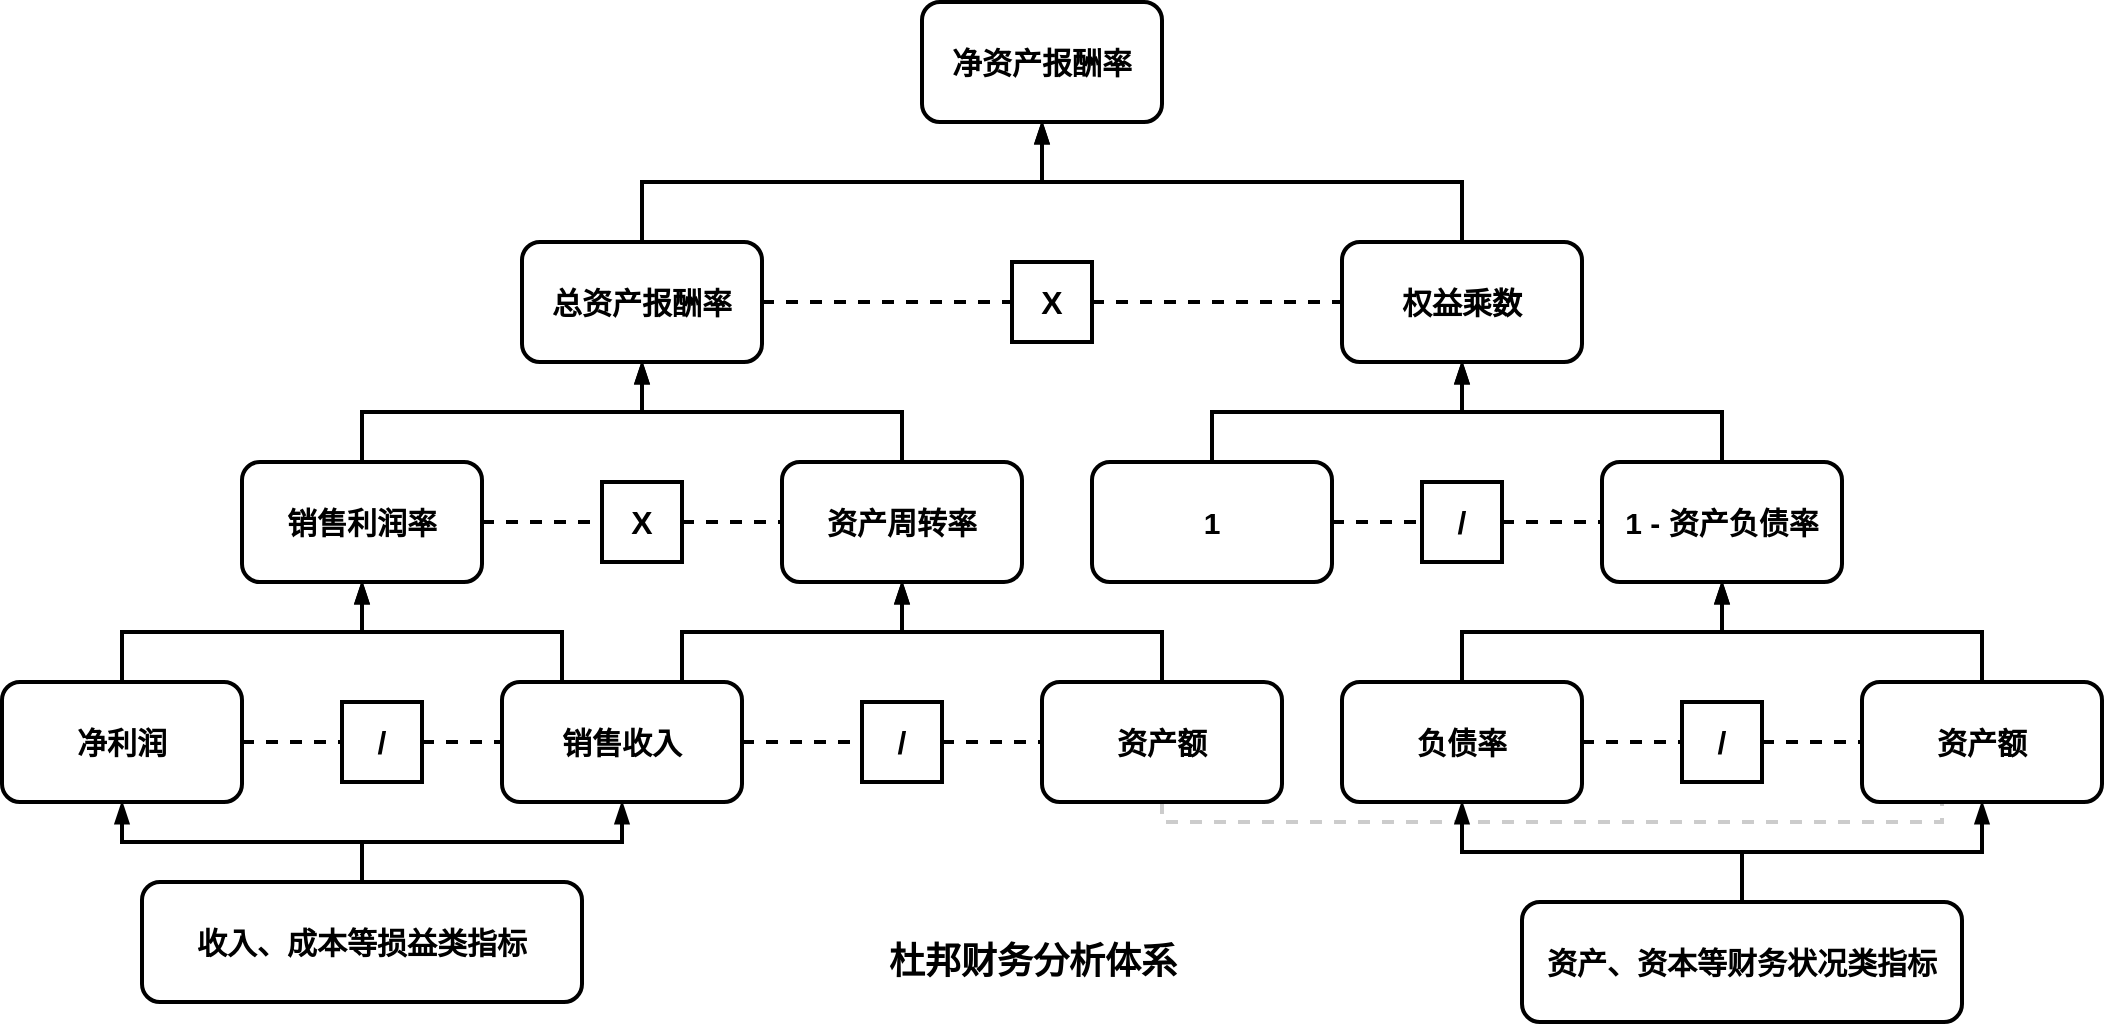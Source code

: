 <mxfile version="21.4.0" type="device" pages="3">
  <diagram name="杜邦财务分析体系" id="mj52IiLVOxz-MjF93ZEG">
    <mxGraphModel dx="1972" dy="780" grid="1" gridSize="10" guides="1" tooltips="1" connect="1" arrows="1" fold="1" page="1" pageScale="1" pageWidth="850" pageHeight="1100" math="0" shadow="0">
      <root>
        <mxCell id="0" />
        <mxCell id="1" parent="0" />
        <mxCell id="EvpF8usPYAz4LzR587mq-37" style="edgeStyle=orthogonalEdgeStyle;shape=connector;rounded=0;orthogonalLoop=1;jettySize=auto;html=1;exitX=0.5;exitY=1;exitDx=0;exitDy=0;entryX=0.5;entryY=1;entryDx=0;entryDy=0;labelBackgroundColor=default;strokeColor=#CCCCCC;strokeWidth=2;fontFamily=Helvetica;fontSize=11;fontColor=default;endArrow=none;endFill=0;dashed=1;" edge="1" parent="1" source="EvpF8usPYAz4LzR587mq-25" target="EvpF8usPYAz4LzR587mq-9">
          <mxGeometry relative="1" as="geometry">
            <Array as="points">
              <mxPoint x="460" y="490" />
              <mxPoint x="850" y="490" />
              <mxPoint x="850" y="480" />
            </Array>
          </mxGeometry>
        </mxCell>
        <mxCell id="EvpF8usPYAz4LzR587mq-2" value="净资产报酬率" style="rounded=1;whiteSpace=wrap;html=1;fontStyle=1;strokeWidth=2;fontSize=15;" vertex="1" parent="1">
          <mxGeometry x="340" y="80" width="120" height="60" as="geometry" />
        </mxCell>
        <mxCell id="EvpF8usPYAz4LzR587mq-13" style="edgeStyle=orthogonalEdgeStyle;shape=connector;rounded=0;orthogonalLoop=1;jettySize=auto;html=1;exitX=0.5;exitY=0;exitDx=0;exitDy=0;entryX=0.5;entryY=1;entryDx=0;entryDy=0;labelBackgroundColor=default;strokeColor=default;strokeWidth=2;fontFamily=Helvetica;fontSize=11;fontColor=default;endArrow=blockThin;endFill=1;" edge="1" parent="1" source="EvpF8usPYAz4LzR587mq-3" target="EvpF8usPYAz4LzR587mq-2">
          <mxGeometry relative="1" as="geometry" />
        </mxCell>
        <mxCell id="EvpF8usPYAz4LzR587mq-57" style="edgeStyle=orthogonalEdgeStyle;shape=connector;rounded=0;orthogonalLoop=1;jettySize=auto;html=1;exitX=1;exitY=0.5;exitDx=0;exitDy=0;entryX=0;entryY=0.5;entryDx=0;entryDy=0;dashed=1;labelBackgroundColor=default;strokeColor=default;strokeWidth=2;fontFamily=Helvetica;fontSize=11;fontColor=default;endArrow=none;endFill=0;" edge="1" parent="1" source="EvpF8usPYAz4LzR587mq-3" target="EvpF8usPYAz4LzR587mq-41">
          <mxGeometry relative="1" as="geometry" />
        </mxCell>
        <mxCell id="EvpF8usPYAz4LzR587mq-3" value="总资产报酬率" style="rounded=1;whiteSpace=wrap;html=1;fontStyle=1;strokeWidth=2;fontSize=15;" vertex="1" parent="1">
          <mxGeometry x="140" y="200" width="120" height="60" as="geometry" />
        </mxCell>
        <mxCell id="EvpF8usPYAz4LzR587mq-16" style="edgeStyle=orthogonalEdgeStyle;shape=connector;rounded=0;orthogonalLoop=1;jettySize=auto;html=1;exitX=0.5;exitY=0;exitDx=0;exitDy=0;entryX=0.5;entryY=1;entryDx=0;entryDy=0;labelBackgroundColor=default;strokeColor=default;strokeWidth=2;fontFamily=Helvetica;fontSize=11;fontColor=default;endArrow=blockThin;endFill=1;" edge="1" parent="1" source="EvpF8usPYAz4LzR587mq-4" target="EvpF8usPYAz4LzR587mq-3">
          <mxGeometry relative="1" as="geometry" />
        </mxCell>
        <mxCell id="EvpF8usPYAz4LzR587mq-55" style="edgeStyle=orthogonalEdgeStyle;shape=connector;rounded=0;orthogonalLoop=1;jettySize=auto;html=1;exitX=1;exitY=0.5;exitDx=0;exitDy=0;entryX=0;entryY=0.5;entryDx=0;entryDy=0;dashed=1;labelBackgroundColor=default;strokeColor=default;strokeWidth=2;fontFamily=Helvetica;fontSize=11;fontColor=default;endArrow=none;endFill=0;" edge="1" parent="1" source="EvpF8usPYAz4LzR587mq-4" target="EvpF8usPYAz4LzR587mq-42">
          <mxGeometry relative="1" as="geometry" />
        </mxCell>
        <mxCell id="EvpF8usPYAz4LzR587mq-4" value="销售利润率" style="rounded=1;whiteSpace=wrap;html=1;fontStyle=1;strokeWidth=2;fontSize=15;" vertex="1" parent="1">
          <mxGeometry y="310" width="120" height="60" as="geometry" />
        </mxCell>
        <mxCell id="EvpF8usPYAz4LzR587mq-17" style="edgeStyle=orthogonalEdgeStyle;shape=connector;rounded=0;orthogonalLoop=1;jettySize=auto;html=1;exitX=0.5;exitY=0;exitDx=0;exitDy=0;entryX=0.5;entryY=1;entryDx=0;entryDy=0;labelBackgroundColor=default;strokeColor=default;strokeWidth=2;fontFamily=Helvetica;fontSize=11;fontColor=default;endArrow=blockThin;endFill=1;" edge="1" parent="1" source="EvpF8usPYAz4LzR587mq-5" target="EvpF8usPYAz4LzR587mq-3">
          <mxGeometry relative="1" as="geometry" />
        </mxCell>
        <mxCell id="EvpF8usPYAz4LzR587mq-5" value="资产周转率" style="rounded=1;whiteSpace=wrap;html=1;fontStyle=1;strokeWidth=2;fontSize=15;" vertex="1" parent="1">
          <mxGeometry x="270" y="310" width="120" height="60" as="geometry" />
        </mxCell>
        <mxCell id="EvpF8usPYAz4LzR587mq-18" style="edgeStyle=orthogonalEdgeStyle;shape=connector;rounded=0;orthogonalLoop=1;jettySize=auto;html=1;exitX=0.5;exitY=0;exitDx=0;exitDy=0;entryX=0.5;entryY=1;entryDx=0;entryDy=0;labelBackgroundColor=default;strokeColor=default;strokeWidth=2;fontFamily=Helvetica;fontSize=11;fontColor=default;endArrow=blockThin;endFill=1;" edge="1" parent="1" source="EvpF8usPYAz4LzR587mq-6" target="EvpF8usPYAz4LzR587mq-14">
          <mxGeometry relative="1" as="geometry" />
        </mxCell>
        <mxCell id="EvpF8usPYAz4LzR587mq-47" style="edgeStyle=orthogonalEdgeStyle;shape=connector;rounded=0;orthogonalLoop=1;jettySize=auto;html=1;exitX=1;exitY=0.5;exitDx=0;exitDy=0;entryX=0;entryY=0.5;entryDx=0;entryDy=0;labelBackgroundColor=default;strokeColor=default;strokeWidth=2;fontFamily=Helvetica;fontSize=11;fontColor=default;endArrow=none;endFill=0;dashed=1;" edge="1" parent="1" source="EvpF8usPYAz4LzR587mq-6" target="EvpF8usPYAz4LzR587mq-46">
          <mxGeometry relative="1" as="geometry" />
        </mxCell>
        <mxCell id="EvpF8usPYAz4LzR587mq-6" value="1" style="rounded=1;whiteSpace=wrap;html=1;fontStyle=1;strokeWidth=2;fontSize=15;" vertex="1" parent="1">
          <mxGeometry x="425" y="310" width="120" height="60" as="geometry" />
        </mxCell>
        <mxCell id="EvpF8usPYAz4LzR587mq-20" style="edgeStyle=orthogonalEdgeStyle;shape=connector;rounded=0;orthogonalLoop=1;jettySize=auto;html=1;exitX=0.5;exitY=0;exitDx=0;exitDy=0;entryX=0.5;entryY=1;entryDx=0;entryDy=0;labelBackgroundColor=default;strokeColor=default;strokeWidth=2;fontFamily=Helvetica;fontSize=11;fontColor=default;endArrow=blockThin;endFill=1;" edge="1" parent="1" source="EvpF8usPYAz4LzR587mq-7" target="EvpF8usPYAz4LzR587mq-14">
          <mxGeometry relative="1" as="geometry" />
        </mxCell>
        <mxCell id="EvpF8usPYAz4LzR587mq-7" value="1 - 资产负债率" style="rounded=1;whiteSpace=wrap;html=1;fontStyle=1;strokeWidth=2;fontSize=15;" vertex="1" parent="1">
          <mxGeometry x="680" y="310" width="120" height="60" as="geometry" />
        </mxCell>
        <mxCell id="EvpF8usPYAz4LzR587mq-21" style="edgeStyle=orthogonalEdgeStyle;shape=connector;rounded=0;orthogonalLoop=1;jettySize=auto;html=1;exitX=0.5;exitY=0;exitDx=0;exitDy=0;labelBackgroundColor=default;strokeColor=default;strokeWidth=2;fontFamily=Helvetica;fontSize=11;fontColor=default;endArrow=blockThin;endFill=1;" edge="1" parent="1" source="EvpF8usPYAz4LzR587mq-8" target="EvpF8usPYAz4LzR587mq-7">
          <mxGeometry relative="1" as="geometry" />
        </mxCell>
        <mxCell id="EvpF8usPYAz4LzR587mq-51" style="edgeStyle=orthogonalEdgeStyle;shape=connector;rounded=0;orthogonalLoop=1;jettySize=auto;html=1;exitX=1;exitY=0.5;exitDx=0;exitDy=0;entryX=0;entryY=0.5;entryDx=0;entryDy=0;dashed=1;labelBackgroundColor=default;strokeColor=default;strokeWidth=2;fontFamily=Helvetica;fontSize=11;fontColor=default;endArrow=none;endFill=0;" edge="1" parent="1" source="EvpF8usPYAz4LzR587mq-8" target="EvpF8usPYAz4LzR587mq-45">
          <mxGeometry relative="1" as="geometry" />
        </mxCell>
        <mxCell id="EvpF8usPYAz4LzR587mq-8" value="负债率" style="rounded=1;whiteSpace=wrap;html=1;fontStyle=1;strokeWidth=2;fontSize=15;" vertex="1" parent="1">
          <mxGeometry x="550" y="420" width="120" height="60" as="geometry" />
        </mxCell>
        <mxCell id="EvpF8usPYAz4LzR587mq-22" style="edgeStyle=orthogonalEdgeStyle;shape=connector;rounded=0;orthogonalLoop=1;jettySize=auto;html=1;exitX=0.5;exitY=0;exitDx=0;exitDy=0;entryX=0.5;entryY=1;entryDx=0;entryDy=0;labelBackgroundColor=default;strokeColor=default;strokeWidth=2;fontFamily=Helvetica;fontSize=11;fontColor=default;endArrow=blockThin;endFill=1;" edge="1" parent="1" source="EvpF8usPYAz4LzR587mq-9" target="EvpF8usPYAz4LzR587mq-7">
          <mxGeometry relative="1" as="geometry" />
        </mxCell>
        <mxCell id="EvpF8usPYAz4LzR587mq-9" value="资产额" style="rounded=1;whiteSpace=wrap;html=1;fontStyle=1;strokeWidth=2;fontSize=15;" vertex="1" parent="1">
          <mxGeometry x="810" y="420" width="120" height="60" as="geometry" />
        </mxCell>
        <mxCell id="EvpF8usPYAz4LzR587mq-23" style="edgeStyle=orthogonalEdgeStyle;shape=connector;rounded=0;orthogonalLoop=1;jettySize=auto;html=1;exitX=0.5;exitY=0;exitDx=0;exitDy=0;entryX=0.5;entryY=1;entryDx=0;entryDy=0;labelBackgroundColor=default;strokeColor=default;strokeWidth=2;fontFamily=Helvetica;fontSize=11;fontColor=default;endArrow=blockThin;endFill=1;" edge="1" parent="1" source="EvpF8usPYAz4LzR587mq-10" target="EvpF8usPYAz4LzR587mq-8">
          <mxGeometry relative="1" as="geometry" />
        </mxCell>
        <mxCell id="EvpF8usPYAz4LzR587mq-24" style="edgeStyle=orthogonalEdgeStyle;shape=connector;rounded=0;orthogonalLoop=1;jettySize=auto;html=1;exitX=0.5;exitY=0;exitDx=0;exitDy=0;entryX=0.5;entryY=1;entryDx=0;entryDy=0;labelBackgroundColor=default;strokeColor=default;strokeWidth=2;fontFamily=Helvetica;fontSize=11;fontColor=default;endArrow=blockThin;endFill=1;" edge="1" parent="1" source="EvpF8usPYAz4LzR587mq-10" target="EvpF8usPYAz4LzR587mq-9">
          <mxGeometry relative="1" as="geometry" />
        </mxCell>
        <mxCell id="EvpF8usPYAz4LzR587mq-10" value="资产、资本等财务状况类指标" style="rounded=1;whiteSpace=wrap;html=1;fontStyle=1;strokeWidth=2;fontSize=15;" vertex="1" parent="1">
          <mxGeometry x="640" y="530" width="220" height="60" as="geometry" />
        </mxCell>
        <mxCell id="EvpF8usPYAz4LzR587mq-34" style="edgeStyle=orthogonalEdgeStyle;shape=connector;rounded=0;orthogonalLoop=1;jettySize=auto;html=1;exitX=0.5;exitY=0;exitDx=0;exitDy=0;entryX=0.5;entryY=1;entryDx=0;entryDy=0;labelBackgroundColor=default;strokeColor=default;strokeWidth=2;fontFamily=Helvetica;fontSize=11;fontColor=default;endArrow=blockThin;endFill=1;" edge="1" parent="1" source="EvpF8usPYAz4LzR587mq-11" target="EvpF8usPYAz4LzR587mq-26">
          <mxGeometry relative="1" as="geometry" />
        </mxCell>
        <mxCell id="EvpF8usPYAz4LzR587mq-35" style="edgeStyle=orthogonalEdgeStyle;shape=connector;rounded=0;orthogonalLoop=1;jettySize=auto;html=1;exitX=0.5;exitY=0;exitDx=0;exitDy=0;entryX=0.5;entryY=1;entryDx=0;entryDy=0;labelBackgroundColor=default;strokeColor=default;strokeWidth=2;fontFamily=Helvetica;fontSize=11;fontColor=default;endArrow=blockThin;endFill=1;" edge="1" parent="1" source="EvpF8usPYAz4LzR587mq-11" target="EvpF8usPYAz4LzR587mq-27">
          <mxGeometry relative="1" as="geometry" />
        </mxCell>
        <mxCell id="EvpF8usPYAz4LzR587mq-11" value="收入、成本等损益类指标" style="rounded=1;whiteSpace=wrap;html=1;fontStyle=1;strokeWidth=2;fontSize=15;" vertex="1" parent="1">
          <mxGeometry x="-50" y="520" width="220" height="60" as="geometry" />
        </mxCell>
        <mxCell id="EvpF8usPYAz4LzR587mq-15" style="edgeStyle=orthogonalEdgeStyle;shape=connector;rounded=0;orthogonalLoop=1;jettySize=auto;html=1;exitX=0.5;exitY=0;exitDx=0;exitDy=0;entryX=0.5;entryY=1;entryDx=0;entryDy=0;labelBackgroundColor=default;strokeColor=default;strokeWidth=2;fontFamily=Helvetica;fontSize=11;fontColor=default;endArrow=blockThin;endFill=1;" edge="1" parent="1" source="EvpF8usPYAz4LzR587mq-14" target="EvpF8usPYAz4LzR587mq-2">
          <mxGeometry relative="1" as="geometry" />
        </mxCell>
        <mxCell id="EvpF8usPYAz4LzR587mq-14" value="权益乘数" style="rounded=1;whiteSpace=wrap;html=1;fontStyle=1;strokeWidth=2;fontSize=15;" vertex="1" parent="1">
          <mxGeometry x="550" y="200" width="120" height="60" as="geometry" />
        </mxCell>
        <mxCell id="EvpF8usPYAz4LzR587mq-28" style="edgeStyle=orthogonalEdgeStyle;shape=connector;rounded=0;orthogonalLoop=1;jettySize=auto;html=1;exitX=0.5;exitY=0;exitDx=0;exitDy=0;entryX=0.5;entryY=1;entryDx=0;entryDy=0;labelBackgroundColor=default;strokeColor=default;strokeWidth=2;fontFamily=Helvetica;fontSize=11;fontColor=default;endArrow=blockThin;endFill=1;" edge="1" parent="1" source="EvpF8usPYAz4LzR587mq-25" target="EvpF8usPYAz4LzR587mq-5">
          <mxGeometry relative="1" as="geometry" />
        </mxCell>
        <mxCell id="EvpF8usPYAz4LzR587mq-25" value="资产额" style="rounded=1;whiteSpace=wrap;html=1;fontStyle=1;strokeWidth=2;fontSize=15;" vertex="1" parent="1">
          <mxGeometry x="400" y="420" width="120" height="60" as="geometry" />
        </mxCell>
        <mxCell id="EvpF8usPYAz4LzR587mq-30" style="edgeStyle=orthogonalEdgeStyle;shape=connector;rounded=0;orthogonalLoop=1;jettySize=auto;html=1;exitX=0.75;exitY=0;exitDx=0;exitDy=0;entryX=0.5;entryY=1;entryDx=0;entryDy=0;labelBackgroundColor=default;strokeColor=default;strokeWidth=2;fontFamily=Helvetica;fontSize=11;fontColor=default;endArrow=blockThin;endFill=1;" edge="1" parent="1" source="EvpF8usPYAz4LzR587mq-26" target="EvpF8usPYAz4LzR587mq-5">
          <mxGeometry relative="1" as="geometry" />
        </mxCell>
        <mxCell id="EvpF8usPYAz4LzR587mq-31" style="edgeStyle=orthogonalEdgeStyle;shape=connector;rounded=0;orthogonalLoop=1;jettySize=auto;html=1;exitX=0.25;exitY=0;exitDx=0;exitDy=0;entryX=0.5;entryY=1;entryDx=0;entryDy=0;labelBackgroundColor=default;strokeColor=default;strokeWidth=2;fontFamily=Helvetica;fontSize=11;fontColor=default;endArrow=blockThin;endFill=1;" edge="1" parent="1" source="EvpF8usPYAz4LzR587mq-26" target="EvpF8usPYAz4LzR587mq-4">
          <mxGeometry relative="1" as="geometry" />
        </mxCell>
        <mxCell id="EvpF8usPYAz4LzR587mq-49" style="edgeStyle=orthogonalEdgeStyle;shape=connector;rounded=0;orthogonalLoop=1;jettySize=auto;html=1;exitX=1;exitY=0.5;exitDx=0;exitDy=0;entryX=0;entryY=0.5;entryDx=0;entryDy=0;dashed=1;labelBackgroundColor=default;strokeColor=default;strokeWidth=2;fontFamily=Helvetica;fontSize=11;fontColor=default;endArrow=none;endFill=0;" edge="1" parent="1" source="EvpF8usPYAz4LzR587mq-26" target="EvpF8usPYAz4LzR587mq-44">
          <mxGeometry relative="1" as="geometry" />
        </mxCell>
        <mxCell id="EvpF8usPYAz4LzR587mq-26" value="销售收入" style="rounded=1;whiteSpace=wrap;html=1;fontStyle=1;strokeWidth=2;fontSize=15;" vertex="1" parent="1">
          <mxGeometry x="130" y="420" width="120" height="60" as="geometry" />
        </mxCell>
        <mxCell id="EvpF8usPYAz4LzR587mq-32" style="edgeStyle=orthogonalEdgeStyle;shape=connector;rounded=0;orthogonalLoop=1;jettySize=auto;html=1;exitX=0.5;exitY=0;exitDx=0;exitDy=0;entryX=0.5;entryY=1;entryDx=0;entryDy=0;labelBackgroundColor=default;strokeColor=default;strokeWidth=2;fontFamily=Helvetica;fontSize=11;fontColor=default;endArrow=blockThin;endFill=1;" edge="1" parent="1" source="EvpF8usPYAz4LzR587mq-27" target="EvpF8usPYAz4LzR587mq-4">
          <mxGeometry relative="1" as="geometry" />
        </mxCell>
        <mxCell id="EvpF8usPYAz4LzR587mq-53" style="edgeStyle=orthogonalEdgeStyle;shape=connector;rounded=0;orthogonalLoop=1;jettySize=auto;html=1;exitX=1;exitY=0.5;exitDx=0;exitDy=0;dashed=1;labelBackgroundColor=default;strokeColor=default;strokeWidth=2;fontFamily=Helvetica;fontSize=11;fontColor=default;endArrow=none;endFill=0;" edge="1" parent="1" source="EvpF8usPYAz4LzR587mq-27" target="EvpF8usPYAz4LzR587mq-43">
          <mxGeometry relative="1" as="geometry" />
        </mxCell>
        <mxCell id="EvpF8usPYAz4LzR587mq-27" value="净利润" style="rounded=1;whiteSpace=wrap;html=1;fontStyle=1;strokeWidth=2;fontSize=15;" vertex="1" parent="1">
          <mxGeometry x="-120" y="420" width="120" height="60" as="geometry" />
        </mxCell>
        <mxCell id="EvpF8usPYAz4LzR587mq-58" style="edgeStyle=orthogonalEdgeStyle;shape=connector;rounded=0;orthogonalLoop=1;jettySize=auto;html=1;exitX=1;exitY=0.5;exitDx=0;exitDy=0;entryX=0;entryY=0.5;entryDx=0;entryDy=0;dashed=1;labelBackgroundColor=default;strokeColor=default;strokeWidth=2;fontFamily=Helvetica;fontSize=11;fontColor=default;endArrow=none;endFill=0;" edge="1" parent="1" source="EvpF8usPYAz4LzR587mq-41" target="EvpF8usPYAz4LzR587mq-14">
          <mxGeometry relative="1" as="geometry" />
        </mxCell>
        <mxCell id="EvpF8usPYAz4LzR587mq-41" value="&lt;font style=&quot;font-size: 16px;&quot;&gt;&lt;b&gt;X&lt;/b&gt;&lt;/font&gt;" style="rounded=0;whiteSpace=wrap;html=1;fontFamily=Helvetica;fontSize=11;fontColor=default;strokeWidth=2;" vertex="1" parent="1">
          <mxGeometry x="385" y="210" width="40" height="40" as="geometry" />
        </mxCell>
        <mxCell id="EvpF8usPYAz4LzR587mq-56" style="edgeStyle=orthogonalEdgeStyle;shape=connector;rounded=0;orthogonalLoop=1;jettySize=auto;html=1;exitX=1;exitY=0.5;exitDx=0;exitDy=0;dashed=1;labelBackgroundColor=default;strokeColor=default;strokeWidth=2;fontFamily=Helvetica;fontSize=11;fontColor=default;endArrow=none;endFill=0;entryX=0;entryY=0.5;entryDx=0;entryDy=0;" edge="1" parent="1" source="EvpF8usPYAz4LzR587mq-42" target="EvpF8usPYAz4LzR587mq-5">
          <mxGeometry relative="1" as="geometry">
            <mxPoint x="260" y="340" as="targetPoint" />
          </mxGeometry>
        </mxCell>
        <mxCell id="EvpF8usPYAz4LzR587mq-42" value="&lt;font style=&quot;font-size: 16px;&quot;&gt;&lt;b&gt;X&lt;/b&gt;&lt;/font&gt;" style="rounded=0;whiteSpace=wrap;html=1;fontFamily=Helvetica;fontSize=11;fontColor=default;strokeWidth=2;" vertex="1" parent="1">
          <mxGeometry x="180" y="320" width="40" height="40" as="geometry" />
        </mxCell>
        <mxCell id="EvpF8usPYAz4LzR587mq-54" style="edgeStyle=orthogonalEdgeStyle;shape=connector;rounded=0;orthogonalLoop=1;jettySize=auto;html=1;exitX=1;exitY=0.5;exitDx=0;exitDy=0;entryX=0;entryY=0.5;entryDx=0;entryDy=0;dashed=1;labelBackgroundColor=default;strokeColor=default;strokeWidth=2;fontFamily=Helvetica;fontSize=11;fontColor=default;endArrow=none;endFill=0;" edge="1" parent="1" source="EvpF8usPYAz4LzR587mq-43" target="EvpF8usPYAz4LzR587mq-26">
          <mxGeometry relative="1" as="geometry" />
        </mxCell>
        <mxCell id="EvpF8usPYAz4LzR587mq-43" value="&lt;span style=&quot;font-size: 16px;&quot;&gt;&lt;b&gt;/&lt;/b&gt;&lt;/span&gt;" style="rounded=0;whiteSpace=wrap;html=1;fontFamily=Helvetica;fontSize=11;fontColor=default;strokeWidth=2;" vertex="1" parent="1">
          <mxGeometry x="50" y="430" width="40" height="40" as="geometry" />
        </mxCell>
        <mxCell id="EvpF8usPYAz4LzR587mq-50" style="edgeStyle=orthogonalEdgeStyle;shape=connector;rounded=0;orthogonalLoop=1;jettySize=auto;html=1;exitX=1;exitY=0.5;exitDx=0;exitDy=0;entryX=0;entryY=0.5;entryDx=0;entryDy=0;dashed=1;labelBackgroundColor=default;strokeColor=default;strokeWidth=2;fontFamily=Helvetica;fontSize=11;fontColor=default;endArrow=none;endFill=0;" edge="1" parent="1" source="EvpF8usPYAz4LzR587mq-44" target="EvpF8usPYAz4LzR587mq-25">
          <mxGeometry relative="1" as="geometry" />
        </mxCell>
        <mxCell id="EvpF8usPYAz4LzR587mq-44" value="&lt;span style=&quot;font-size: 16px;&quot;&gt;&lt;b&gt;/&lt;/b&gt;&lt;/span&gt;" style="rounded=0;whiteSpace=wrap;html=1;fontFamily=Helvetica;fontSize=11;fontColor=default;strokeWidth=2;" vertex="1" parent="1">
          <mxGeometry x="310" y="430" width="40" height="40" as="geometry" />
        </mxCell>
        <mxCell id="EvpF8usPYAz4LzR587mq-52" style="edgeStyle=orthogonalEdgeStyle;shape=connector;rounded=0;orthogonalLoop=1;jettySize=auto;html=1;exitX=1;exitY=0.5;exitDx=0;exitDy=0;entryX=0;entryY=0.5;entryDx=0;entryDy=0;dashed=1;labelBackgroundColor=default;strokeColor=default;strokeWidth=2;fontFamily=Helvetica;fontSize=11;fontColor=default;endArrow=none;endFill=0;" edge="1" parent="1" source="EvpF8usPYAz4LzR587mq-45" target="EvpF8usPYAz4LzR587mq-9">
          <mxGeometry relative="1" as="geometry" />
        </mxCell>
        <mxCell id="EvpF8usPYAz4LzR587mq-45" value="&lt;span style=&quot;font-size: 16px;&quot;&gt;&lt;b&gt;/&lt;/b&gt;&lt;/span&gt;" style="rounded=0;whiteSpace=wrap;html=1;fontFamily=Helvetica;fontSize=11;fontColor=default;strokeWidth=2;" vertex="1" parent="1">
          <mxGeometry x="720" y="430" width="40" height="40" as="geometry" />
        </mxCell>
        <mxCell id="EvpF8usPYAz4LzR587mq-48" style="edgeStyle=orthogonalEdgeStyle;shape=connector;rounded=0;orthogonalLoop=1;jettySize=auto;html=1;exitX=1;exitY=0.5;exitDx=0;exitDy=0;entryX=0;entryY=0.5;entryDx=0;entryDy=0;dashed=1;labelBackgroundColor=default;strokeColor=default;strokeWidth=2;fontFamily=Helvetica;fontSize=11;fontColor=default;endArrow=none;endFill=0;" edge="1" parent="1" source="EvpF8usPYAz4LzR587mq-46" target="EvpF8usPYAz4LzR587mq-7">
          <mxGeometry relative="1" as="geometry" />
        </mxCell>
        <mxCell id="EvpF8usPYAz4LzR587mq-46" value="&lt;span style=&quot;font-size: 16px;&quot;&gt;&lt;b&gt;/&lt;/b&gt;&lt;/span&gt;" style="rounded=0;whiteSpace=wrap;html=1;fontFamily=Helvetica;fontSize=11;fontColor=default;strokeWidth=2;" vertex="1" parent="1">
          <mxGeometry x="590" y="320" width="40" height="40" as="geometry" />
        </mxCell>
        <mxCell id="EvpF8usPYAz4LzR587mq-59" value="&lt;b&gt;&lt;font style=&quot;font-size: 18px;&quot;&gt;杜邦财务分析体系&lt;/font&gt;&lt;/b&gt;" style="text;html=1;align=center;verticalAlign=middle;resizable=0;points=[];autosize=1;strokeColor=none;fillColor=none;fontSize=11;fontFamily=Helvetica;fontColor=default;" vertex="1" parent="1">
          <mxGeometry x="310" y="540" width="170" height="40" as="geometry" />
        </mxCell>
      </root>
    </mxGraphModel>
  </diagram>
  <diagram id="269TpM2LIjPyLiQ6Cu3C" name="递延年金">
    <mxGraphModel dx="658" dy="457" grid="1" gridSize="10" guides="1" tooltips="1" connect="1" arrows="1" fold="1" page="1" pageScale="1" pageWidth="850" pageHeight="1100" math="0" shadow="0">
      <root>
        <mxCell id="0" />
        <mxCell id="1" parent="0" />
        <mxCell id="Y8RD2nF_cFyOoHJP7ChF-1" value="" style="endArrow=none;html=1;rounded=0;labelBackgroundColor=default;strokeColor=default;strokeWidth=2;fontFamily=Helvetica;fontSize=11;fontColor=default;shape=connector;" edge="1" parent="1">
          <mxGeometry width="50" height="50" relative="1" as="geometry">
            <mxPoint x="120" y="280" as="sourcePoint" />
            <mxPoint x="480" y="280" as="targetPoint" />
          </mxGeometry>
        </mxCell>
        <mxCell id="Y8RD2nF_cFyOoHJP7ChF-2" value="" style="endArrow=none;html=1;rounded=0;labelBackgroundColor=default;strokeColor=default;strokeWidth=2;fontFamily=Helvetica;fontSize=11;fontColor=default;shape=connector;" edge="1" parent="1">
          <mxGeometry width="50" height="50" relative="1" as="geometry">
            <mxPoint x="120" y="270" as="sourcePoint" />
            <mxPoint x="120" y="280" as="targetPoint" />
          </mxGeometry>
        </mxCell>
        <mxCell id="Y8RD2nF_cFyOoHJP7ChF-3" value="" style="endArrow=none;html=1;rounded=0;labelBackgroundColor=default;strokeColor=default;strokeWidth=2;fontFamily=Helvetica;fontSize=11;fontColor=default;shape=connector;" edge="1" parent="1">
          <mxGeometry width="50" height="50" relative="1" as="geometry">
            <mxPoint x="159" y="269" as="sourcePoint" />
            <mxPoint x="159" y="279" as="targetPoint" />
          </mxGeometry>
        </mxCell>
        <mxCell id="Y8RD2nF_cFyOoHJP7ChF-4" value="" style="endArrow=none;html=1;rounded=0;labelBackgroundColor=default;strokeColor=default;strokeWidth=2;fontFamily=Helvetica;fontSize=11;fontColor=default;shape=connector;" edge="1" parent="1">
          <mxGeometry width="50" height="50" relative="1" as="geometry">
            <mxPoint x="200" y="269" as="sourcePoint" />
            <mxPoint x="200" y="279" as="targetPoint" />
          </mxGeometry>
        </mxCell>
        <mxCell id="Y8RD2nF_cFyOoHJP7ChF-5" value="" style="endArrow=none;html=1;rounded=0;labelBackgroundColor=default;strokeColor=default;strokeWidth=2;fontFamily=Helvetica;fontSize=11;fontColor=default;shape=connector;" edge="1" parent="1">
          <mxGeometry width="50" height="50" relative="1" as="geometry">
            <mxPoint x="239" y="269" as="sourcePoint" />
            <mxPoint x="239" y="279" as="targetPoint" />
          </mxGeometry>
        </mxCell>
        <mxCell id="Y8RD2nF_cFyOoHJP7ChF-6" value="" style="endArrow=none;html=1;rounded=0;labelBackgroundColor=default;strokeColor=default;strokeWidth=2;fontFamily=Helvetica;fontSize=11;fontColor=default;shape=connector;" edge="1" parent="1">
          <mxGeometry width="50" height="50" relative="1" as="geometry">
            <mxPoint x="280" y="270" as="sourcePoint" />
            <mxPoint x="280" y="280" as="targetPoint" />
          </mxGeometry>
        </mxCell>
        <mxCell id="Y8RD2nF_cFyOoHJP7ChF-7" value="" style="endArrow=none;html=1;rounded=0;labelBackgroundColor=default;strokeColor=default;strokeWidth=2;fontFamily=Helvetica;fontSize=11;fontColor=default;shape=connector;" edge="1" parent="1">
          <mxGeometry width="50" height="50" relative="1" as="geometry">
            <mxPoint x="320" y="270" as="sourcePoint" />
            <mxPoint x="320" y="280" as="targetPoint" />
          </mxGeometry>
        </mxCell>
        <mxCell id="Y8RD2nF_cFyOoHJP7ChF-8" value="" style="endArrow=none;html=1;rounded=0;labelBackgroundColor=default;strokeColor=default;strokeWidth=2;fontFamily=Helvetica;fontSize=11;fontColor=default;shape=connector;" edge="1" parent="1">
          <mxGeometry width="50" height="50" relative="1" as="geometry">
            <mxPoint x="360" y="270" as="sourcePoint" />
            <mxPoint x="360" y="280" as="targetPoint" />
          </mxGeometry>
        </mxCell>
        <mxCell id="Y8RD2nF_cFyOoHJP7ChF-9" value="" style="endArrow=none;html=1;rounded=0;labelBackgroundColor=default;strokeColor=default;strokeWidth=2;fontFamily=Helvetica;fontSize=11;fontColor=default;shape=connector;" edge="1" parent="1">
          <mxGeometry width="50" height="50" relative="1" as="geometry">
            <mxPoint x="400" y="270" as="sourcePoint" />
            <mxPoint x="400" y="280" as="targetPoint" />
          </mxGeometry>
        </mxCell>
        <mxCell id="Y8RD2nF_cFyOoHJP7ChF-10" value="" style="endArrow=none;html=1;rounded=0;labelBackgroundColor=default;strokeColor=default;strokeWidth=2;fontFamily=Helvetica;fontSize=11;fontColor=default;shape=connector;" edge="1" parent="1">
          <mxGeometry width="50" height="50" relative="1" as="geometry">
            <mxPoint x="440" y="269" as="sourcePoint" />
            <mxPoint x="440" y="279" as="targetPoint" />
          </mxGeometry>
        </mxCell>
        <mxCell id="Y8RD2nF_cFyOoHJP7ChF-11" value="" style="endArrow=none;html=1;rounded=0;labelBackgroundColor=default;strokeColor=default;strokeWidth=2;fontFamily=Helvetica;fontSize=11;fontColor=default;shape=connector;" edge="1" parent="1">
          <mxGeometry width="50" height="50" relative="1" as="geometry">
            <mxPoint x="479" y="270" as="sourcePoint" />
            <mxPoint x="479" y="280" as="targetPoint" />
          </mxGeometry>
        </mxCell>
        <mxCell id="Y8RD2nF_cFyOoHJP7ChF-12" value="0" style="text;html=1;strokeColor=none;fillColor=none;align=center;verticalAlign=middle;whiteSpace=wrap;rounded=0;fontSize=11;fontFamily=Helvetica;fontColor=default;" vertex="1" parent="1">
          <mxGeometry x="90" y="280" width="60" height="30" as="geometry" />
        </mxCell>
        <mxCell id="Y8RD2nF_cFyOoHJP7ChF-13" value="1" style="text;html=1;strokeColor=none;fillColor=none;align=center;verticalAlign=middle;whiteSpace=wrap;rounded=0;fontSize=11;fontFamily=Helvetica;fontColor=default;" vertex="1" parent="1">
          <mxGeometry x="130" y="280" width="60" height="30" as="geometry" />
        </mxCell>
        <mxCell id="Y8RD2nF_cFyOoHJP7ChF-14" value="2" style="text;html=1;strokeColor=none;fillColor=none;align=center;verticalAlign=middle;whiteSpace=wrap;rounded=0;fontSize=11;fontFamily=Helvetica;fontColor=default;" vertex="1" parent="1">
          <mxGeometry x="170" y="280" width="60" height="30" as="geometry" />
        </mxCell>
        <mxCell id="Y8RD2nF_cFyOoHJP7ChF-15" value="..." style="text;html=1;strokeColor=none;fillColor=none;align=center;verticalAlign=middle;whiteSpace=wrap;rounded=0;fontSize=11;fontFamily=Helvetica;fontColor=default;" vertex="1" parent="1">
          <mxGeometry x="210" y="280" width="60" height="30" as="geometry" />
        </mxCell>
        <mxCell id="Y8RD2nF_cFyOoHJP7ChF-16" value="m" style="text;html=1;strokeColor=none;fillColor=none;align=center;verticalAlign=middle;whiteSpace=wrap;rounded=0;fontSize=11;fontFamily=Helvetica;fontColor=default;" vertex="1" parent="1">
          <mxGeometry x="250" y="280" width="60" height="30" as="geometry" />
        </mxCell>
        <mxCell id="Y8RD2nF_cFyOoHJP7ChF-17" value="m+1" style="text;html=1;strokeColor=none;fillColor=none;align=center;verticalAlign=middle;whiteSpace=wrap;rounded=0;fontSize=11;fontFamily=Helvetica;fontColor=default;" vertex="1" parent="1">
          <mxGeometry x="290" y="280" width="60" height="30" as="geometry" />
        </mxCell>
        <mxCell id="Y8RD2nF_cFyOoHJP7ChF-18" value="..." style="text;html=1;strokeColor=none;fillColor=none;align=center;verticalAlign=middle;whiteSpace=wrap;rounded=0;fontSize=11;fontFamily=Helvetica;fontColor=default;" vertex="1" parent="1">
          <mxGeometry x="369" y="280" width="60" height="30" as="geometry" />
        </mxCell>
        <mxCell id="Y8RD2nF_cFyOoHJP7ChF-19" value="m+n" style="text;html=1;strokeColor=none;fillColor=none;align=center;verticalAlign=middle;whiteSpace=wrap;rounded=0;fontSize=11;fontFamily=Helvetica;fontColor=default;" vertex="1" parent="1">
          <mxGeometry x="450" y="280" width="60" height="30" as="geometry" />
        </mxCell>
        <mxCell id="Y8RD2nF_cFyOoHJP7ChF-20" value="m+n-1" style="text;html=1;strokeColor=none;fillColor=none;align=center;verticalAlign=middle;whiteSpace=wrap;rounded=0;fontSize=11;fontFamily=Helvetica;fontColor=default;" vertex="1" parent="1">
          <mxGeometry x="410" y="280" width="60" height="30" as="geometry" />
        </mxCell>
        <mxCell id="Y8RD2nF_cFyOoHJP7ChF-22" value="m+2" style="text;html=1;strokeColor=none;fillColor=none;align=center;verticalAlign=middle;whiteSpace=wrap;rounded=0;fontSize=11;fontFamily=Helvetica;fontColor=default;" vertex="1" parent="1">
          <mxGeometry x="330" y="280" width="60" height="30" as="geometry" />
        </mxCell>
        <mxCell id="Y8RD2nF_cFyOoHJP7ChF-23" value="" style="endArrow=openThin;html=1;rounded=0;labelBackgroundColor=default;strokeColor=default;strokeWidth=2;fontFamily=Helvetica;fontSize=11;fontColor=default;shape=connector;endFill=0;entryX=0.5;entryY=0;entryDx=0;entryDy=0;" edge="1" parent="1" target="Y8RD2nF_cFyOoHJP7ChF-17">
          <mxGeometry width="50" height="50" relative="1" as="geometry">
            <mxPoint x="320" y="250" as="sourcePoint" />
            <mxPoint x="350" y="400" as="targetPoint" />
          </mxGeometry>
        </mxCell>
        <mxCell id="Y8RD2nF_cFyOoHJP7ChF-24" value="" style="endArrow=openThin;html=1;rounded=0;labelBackgroundColor=default;strokeColor=default;strokeWidth=2;fontFamily=Helvetica;fontSize=11;fontColor=default;shape=connector;endFill=0;entryX=0.5;entryY=0;entryDx=0;entryDy=0;" edge="1" parent="1">
          <mxGeometry width="50" height="50" relative="1" as="geometry">
            <mxPoint x="360" y="249" as="sourcePoint" />
            <mxPoint x="360" y="279" as="targetPoint" />
          </mxGeometry>
        </mxCell>
        <mxCell id="Y8RD2nF_cFyOoHJP7ChF-25" value="" style="endArrow=openThin;html=1;rounded=0;labelBackgroundColor=default;strokeColor=default;strokeWidth=2;fontFamily=Helvetica;fontSize=11;fontColor=default;shape=connector;endFill=0;entryX=0.5;entryY=0;entryDx=0;entryDy=0;" edge="1" parent="1">
          <mxGeometry width="50" height="50" relative="1" as="geometry">
            <mxPoint x="400" y="251" as="sourcePoint" />
            <mxPoint x="400" y="281" as="targetPoint" />
          </mxGeometry>
        </mxCell>
        <mxCell id="Y8RD2nF_cFyOoHJP7ChF-26" value="" style="endArrow=openThin;html=1;rounded=0;labelBackgroundColor=default;strokeColor=default;strokeWidth=2;fontFamily=Helvetica;fontSize=11;fontColor=default;shape=connector;endFill=0;entryX=0.5;entryY=0;entryDx=0;entryDy=0;" edge="1" parent="1">
          <mxGeometry width="50" height="50" relative="1" as="geometry">
            <mxPoint x="440" y="251" as="sourcePoint" />
            <mxPoint x="440" y="281" as="targetPoint" />
          </mxGeometry>
        </mxCell>
        <mxCell id="Y8RD2nF_cFyOoHJP7ChF-27" value="" style="endArrow=openThin;html=1;rounded=0;labelBackgroundColor=default;strokeColor=default;strokeWidth=2;fontFamily=Helvetica;fontSize=11;fontColor=default;shape=connector;endFill=0;entryX=0.5;entryY=0;entryDx=0;entryDy=0;" edge="1" parent="1">
          <mxGeometry width="50" height="50" relative="1" as="geometry">
            <mxPoint x="479" y="250" as="sourcePoint" />
            <mxPoint x="479" y="280" as="targetPoint" />
          </mxGeometry>
        </mxCell>
        <mxCell id="Y8RD2nF_cFyOoHJP7ChF-28" value="A" style="text;html=1;strokeColor=none;fillColor=none;align=center;verticalAlign=middle;whiteSpace=wrap;rounded=0;fontSize=11;fontFamily=Helvetica;fontColor=default;" vertex="1" parent="1">
          <mxGeometry x="290" y="220" width="60" height="30" as="geometry" />
        </mxCell>
        <mxCell id="Y8RD2nF_cFyOoHJP7ChF-29" value="A" style="text;html=1;strokeColor=none;fillColor=none;align=center;verticalAlign=middle;whiteSpace=wrap;rounded=0;fontSize=11;fontFamily=Helvetica;fontColor=default;" vertex="1" parent="1">
          <mxGeometry x="330" y="220" width="60" height="30" as="geometry" />
        </mxCell>
        <mxCell id="Y8RD2nF_cFyOoHJP7ChF-30" value="A" style="text;html=1;strokeColor=none;fillColor=none;align=center;verticalAlign=middle;whiteSpace=wrap;rounded=0;fontSize=11;fontFamily=Helvetica;fontColor=default;" vertex="1" parent="1">
          <mxGeometry x="369" y="215" width="60" height="40" as="geometry" />
        </mxCell>
        <mxCell id="Y8RD2nF_cFyOoHJP7ChF-31" value="A" style="text;html=1;strokeColor=none;fillColor=none;align=center;verticalAlign=middle;whiteSpace=wrap;rounded=0;fontSize=11;fontFamily=Helvetica;fontColor=default;" vertex="1" parent="1">
          <mxGeometry x="410" y="215" width="60" height="40" as="geometry" />
        </mxCell>
        <mxCell id="Y8RD2nF_cFyOoHJP7ChF-32" value="A" style="text;html=1;strokeColor=none;fillColor=none;align=center;verticalAlign=middle;whiteSpace=wrap;rounded=0;fontSize=11;fontFamily=Helvetica;fontColor=default;" vertex="1" parent="1">
          <mxGeometry x="450" y="215" width="60" height="40" as="geometry" />
        </mxCell>
        <mxCell id="Y8RD2nF_cFyOoHJP7ChF-33" value="" style="shape=curlyBracket;whiteSpace=wrap;html=1;rounded=1;labelPosition=left;verticalLabelPosition=middle;align=right;verticalAlign=middle;fontFamily=Helvetica;fontSize=11;fontColor=default;rotation=-90;" vertex="1" parent="1">
          <mxGeometry x="189.5" y="237.5" width="20" height="155" as="geometry" />
        </mxCell>
        <mxCell id="Y8RD2nF_cFyOoHJP7ChF-34" value="" style="shape=curlyBracket;whiteSpace=wrap;html=1;rounded=1;labelPosition=left;verticalLabelPosition=middle;align=right;verticalAlign=middle;fontFamily=Helvetica;fontSize=11;fontColor=default;rotation=-90;" vertex="1" parent="1">
          <mxGeometry x="389" y="237.5" width="20" height="155" as="geometry" />
        </mxCell>
      </root>
    </mxGraphModel>
  </diagram>
  <diagram id="uMIRtHqmL5zeU6MEOMmC" name="Page-3">
    <mxGraphModel dx="954" dy="663" grid="1" gridSize="10" guides="1" tooltips="1" connect="1" arrows="1" fold="1" page="1" pageScale="1" pageWidth="850" pageHeight="1100" math="0" shadow="0">
      <root>
        <mxCell id="0" />
        <mxCell id="1" parent="0" />
      </root>
    </mxGraphModel>
  </diagram>
</mxfile>
